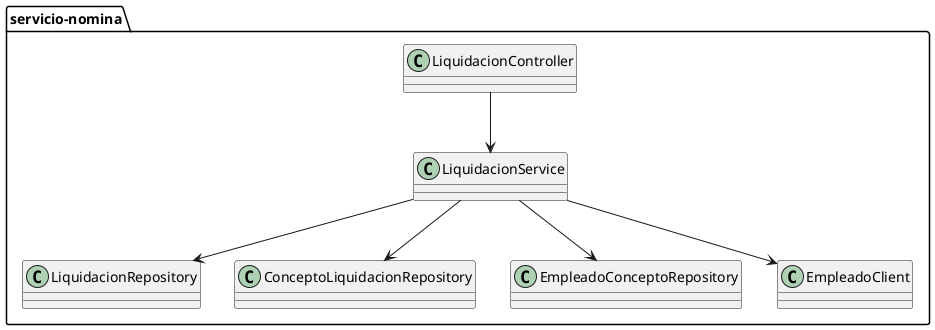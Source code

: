 @startuml
package "servicio-nomina" {
  class LiquidacionController
  class LiquidacionService
  class LiquidacionRepository
  class ConceptoLiquidacionRepository
  class EmpleadoConceptoRepository
  class EmpleadoClient
  LiquidacionController --> LiquidacionService
  LiquidacionService --> LiquidacionRepository
  LiquidacionService --> ConceptoLiquidacionRepository
  LiquidacionService --> EmpleadoConceptoRepository
  LiquidacionService --> EmpleadoClient
}
@enduml
